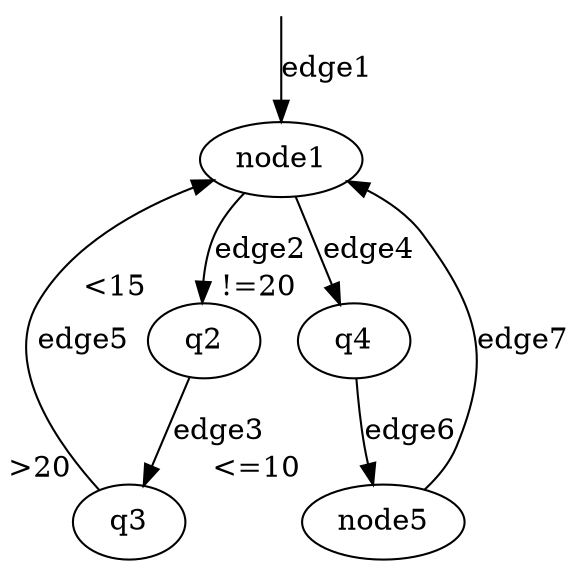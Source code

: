 digraph G {
    q1[label="node1"]
    q2[xlabel="<15"]
    q3[xlabel=">20"]
    q4[xlabel="!=20"]
    q5[xlabel="<=10", label="node5"]
    q0[style=invis,shape=point]
    q0 -> q1[label="edge1"]
    q1 -> q2[label="+0", label="edge2"]
    q2 -> q3[label="+20", label="edge3"]
    q1 -> q4[label="+0", label="edge4"]
    q3 -> q1[label="+1", label="edge5"]
    q4 -> q5[label="-20", label="edge6"]
    q5 -> q1[label="+1", label="edge7"]
}